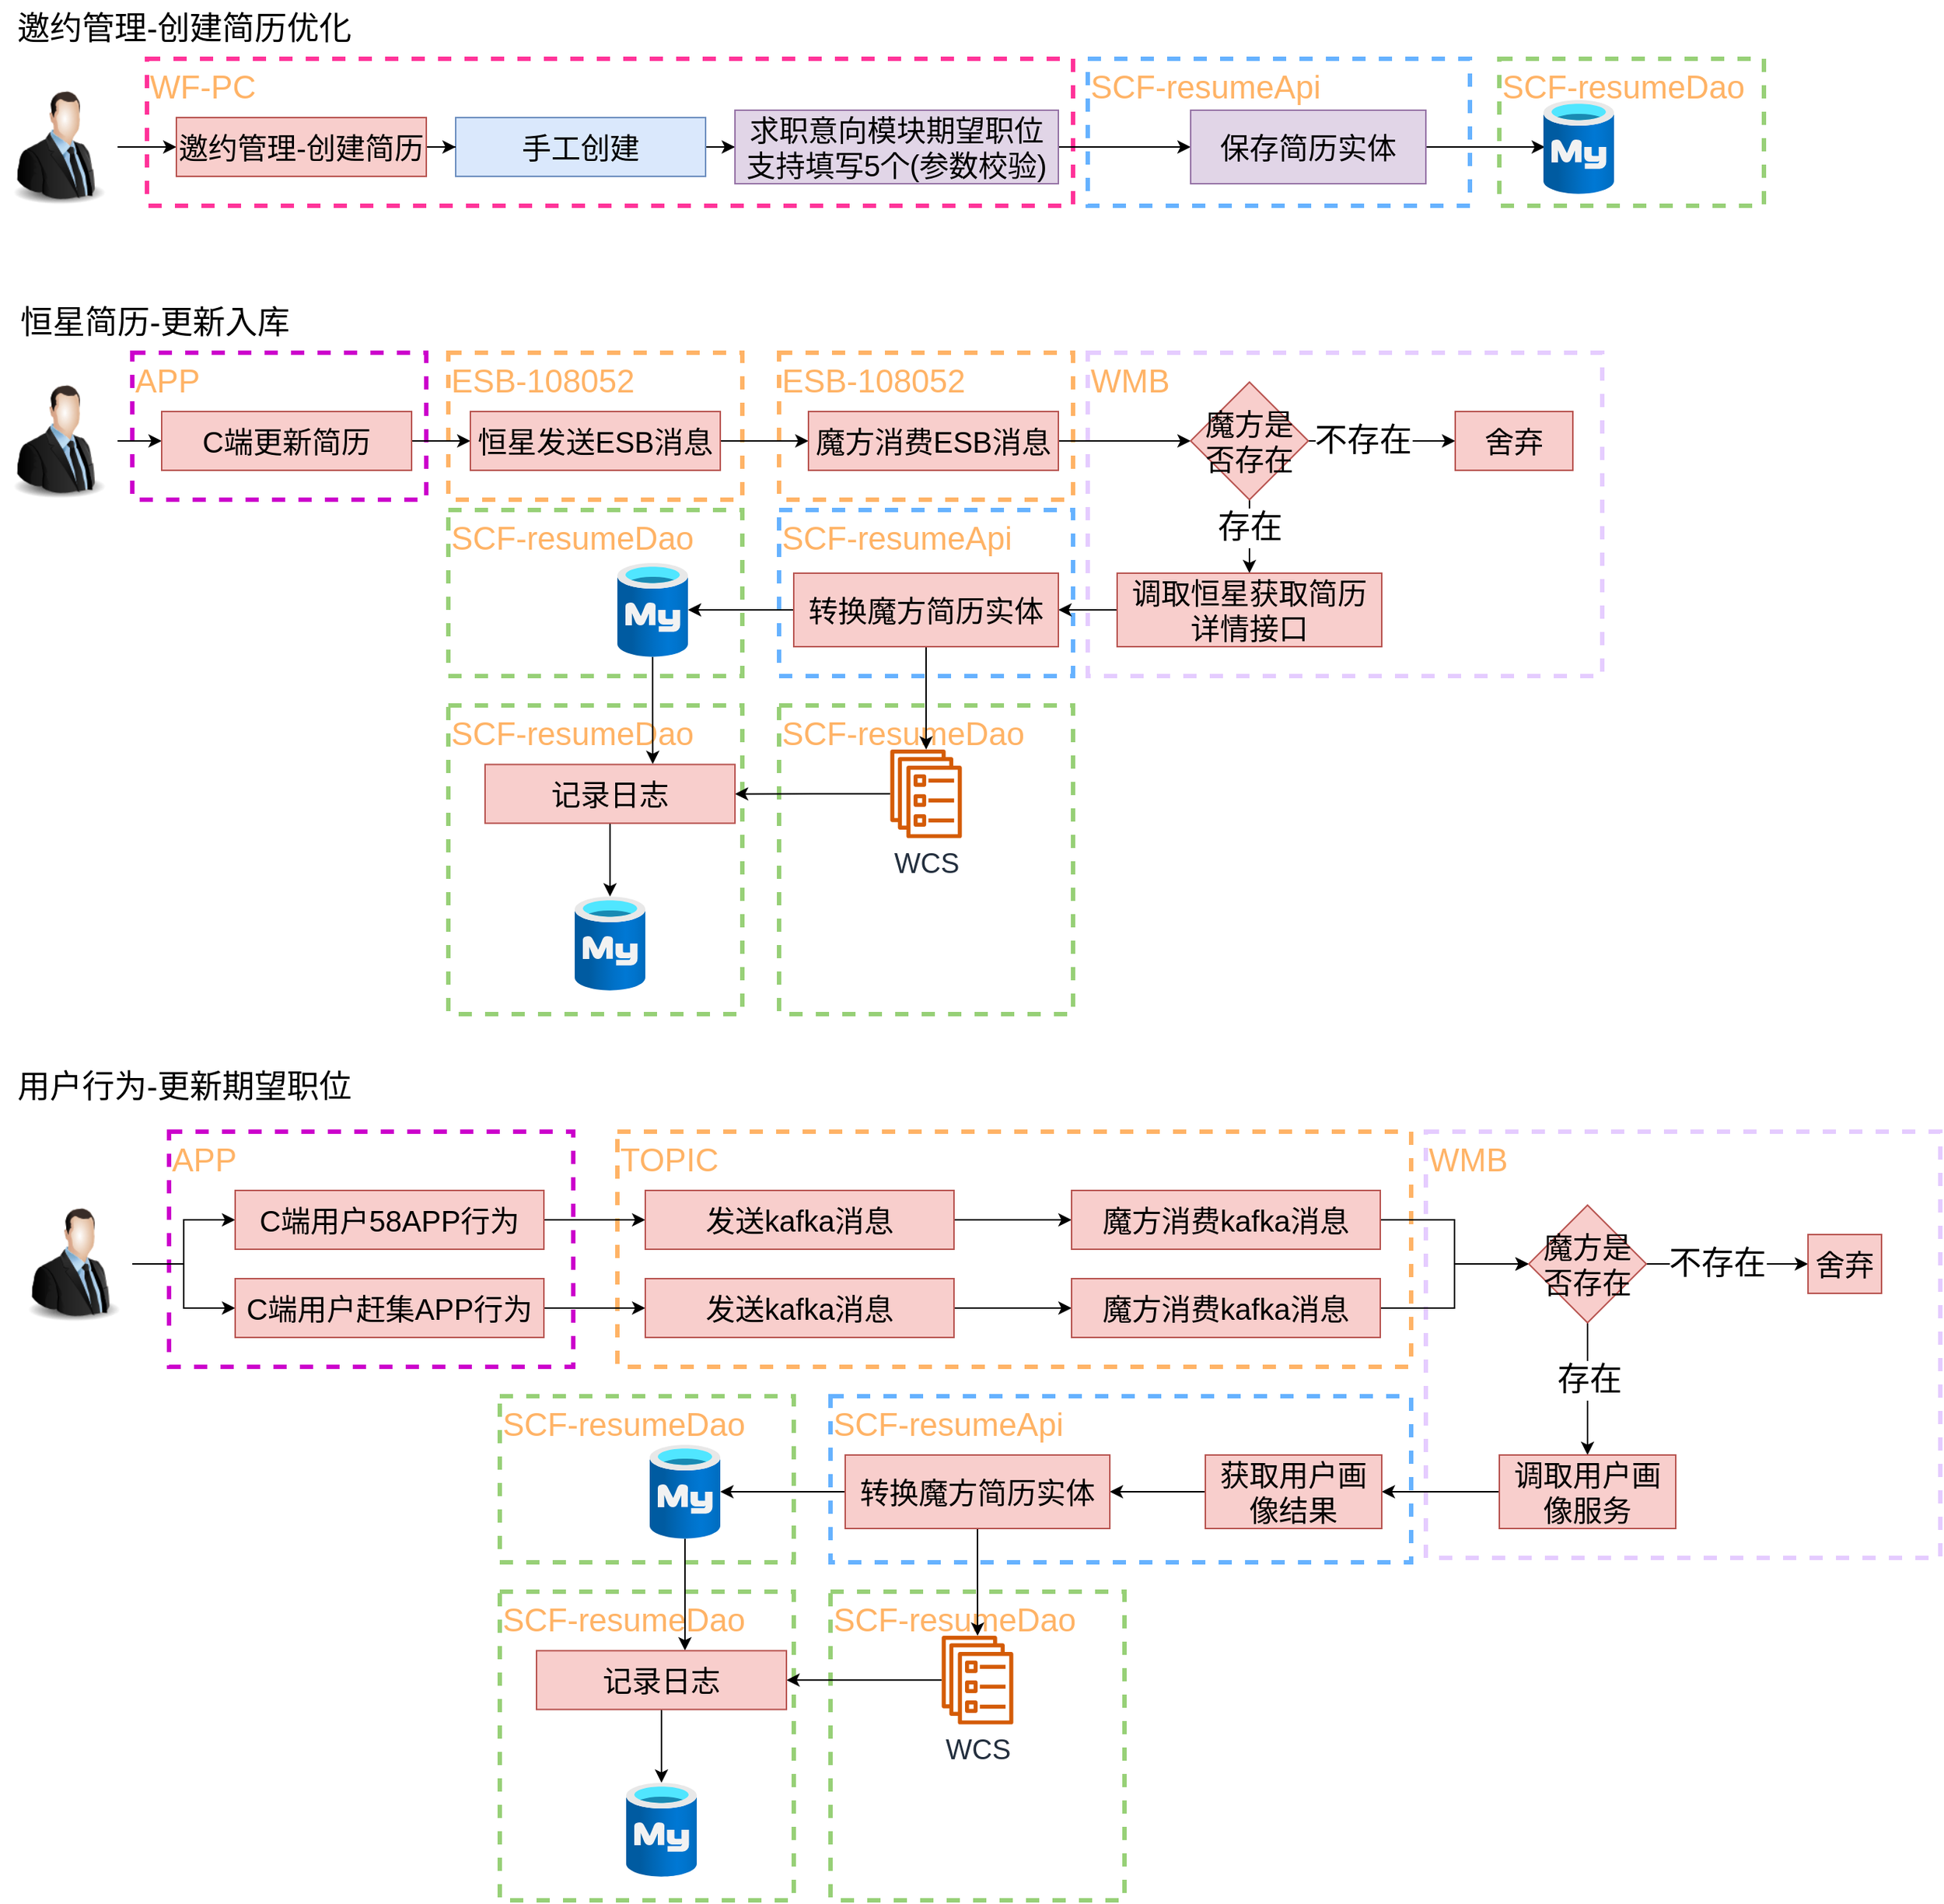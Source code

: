 <mxfile version="20.5.3" type="github">
  <diagram id="9VdMS6EmZsyXKviYvaVq" name="第 1 页">
    <mxGraphModel dx="2226" dy="1594" grid="1" gridSize="10" guides="1" tooltips="1" connect="1" arrows="1" fold="1" page="0" pageScale="1" pageWidth="827" pageHeight="1169" math="0" shadow="0">
      <root>
        <mxCell id="0" />
        <mxCell id="1" parent="0" />
        <mxCell id="s2QFNlOFIXtIQs9YiOlL-131" value="TOPIC" style="rounded=0;whiteSpace=wrap;html=1;dashed=1;strokeColor=#FFB366;align=left;verticalAlign=top;fontSize=22;fontColor=#FFB366;strokeWidth=3;" vertex="1" parent="1">
          <mxGeometry x="-300" y="90" width="540" height="160" as="geometry" />
        </mxCell>
        <mxCell id="s2QFNlOFIXtIQs9YiOlL-130" value="APP" style="rounded=0;whiteSpace=wrap;html=1;dashed=1;strokeColor=#CC00CC;align=left;verticalAlign=top;fontSize=22;fontColor=#FFB366;strokeWidth=3;" vertex="1" parent="1">
          <mxGeometry x="-605" y="90" width="275" height="160" as="geometry" />
        </mxCell>
        <mxCell id="s2QFNlOFIXtIQs9YiOlL-129" value="WMB" style="rounded=0;whiteSpace=wrap;html=1;dashed=1;strokeColor=#E5CCFF;align=left;verticalAlign=top;fontSize=22;fontColor=#FFB366;strokeWidth=3;" vertex="1" parent="1">
          <mxGeometry x="250" y="90" width="350" height="290" as="geometry" />
        </mxCell>
        <mxCell id="s2QFNlOFIXtIQs9YiOlL-128" value="SCF-resumeApi" style="rounded=0;whiteSpace=wrap;html=1;dashed=1;strokeColor=#66B2FF;align=left;verticalAlign=top;fontSize=22;fontColor=#FFB366;strokeWidth=3;" vertex="1" parent="1">
          <mxGeometry x="-155" y="270" width="395" height="113" as="geometry" />
        </mxCell>
        <mxCell id="s2QFNlOFIXtIQs9YiOlL-74" value="SCF-resumeDao" style="rounded=0;whiteSpace=wrap;html=1;dashed=1;strokeColor=#97D077;align=left;verticalAlign=top;fontSize=22;fontColor=#FFB366;strokeWidth=3;" vertex="1" parent="1">
          <mxGeometry x="-415" y="-200" width="200" height="210" as="geometry" />
        </mxCell>
        <mxCell id="s2QFNlOFIXtIQs9YiOlL-65" value="SCF-resumeDao" style="rounded=0;whiteSpace=wrap;html=1;dashed=1;strokeColor=#97D077;align=left;verticalAlign=top;fontSize=22;fontColor=#FFB366;strokeWidth=3;" vertex="1" parent="1">
          <mxGeometry x="-190" y="-200" width="200" height="210" as="geometry" />
        </mxCell>
        <mxCell id="s2QFNlOFIXtIQs9YiOlL-64" value="SCF-resumeDao" style="rounded=0;whiteSpace=wrap;html=1;dashed=1;strokeColor=#97D077;align=left;verticalAlign=top;fontSize=22;fontColor=#FFB366;strokeWidth=3;" vertex="1" parent="1">
          <mxGeometry x="-415" y="-333" width="200" height="113" as="geometry" />
        </mxCell>
        <mxCell id="s2QFNlOFIXtIQs9YiOlL-63" value="SCF-resumeApi" style="rounded=0;whiteSpace=wrap;html=1;dashed=1;strokeColor=#66B2FF;align=left;verticalAlign=top;fontSize=22;fontColor=#FFB366;strokeWidth=3;" vertex="1" parent="1">
          <mxGeometry x="-190" y="-333" width="200" height="113" as="geometry" />
        </mxCell>
        <mxCell id="s2QFNlOFIXtIQs9YiOlL-56" value="WMB" style="rounded=0;whiteSpace=wrap;html=1;dashed=1;strokeColor=#E5CCFF;align=left;verticalAlign=top;fontSize=22;fontColor=#FFB366;strokeWidth=3;" vertex="1" parent="1">
          <mxGeometry x="20" y="-440" width="350" height="220" as="geometry" />
        </mxCell>
        <mxCell id="s2QFNlOFIXtIQs9YiOlL-43" value="ESB-108052" style="rounded=0;whiteSpace=wrap;html=1;dashed=1;strokeColor=#FFB366;align=left;verticalAlign=top;fontSize=22;fontColor=#FFB366;strokeWidth=3;" vertex="1" parent="1">
          <mxGeometry x="-190" y="-440" width="200" height="100" as="geometry" />
        </mxCell>
        <mxCell id="s2QFNlOFIXtIQs9YiOlL-40" value="ESB-108052" style="rounded=0;whiteSpace=wrap;html=1;dashed=1;strokeColor=#FFB366;align=left;verticalAlign=top;fontSize=22;fontColor=#FFB366;strokeWidth=3;" vertex="1" parent="1">
          <mxGeometry x="-415" y="-440" width="200" height="100" as="geometry" />
        </mxCell>
        <mxCell id="s2QFNlOFIXtIQs9YiOlL-39" value="APP" style="rounded=0;whiteSpace=wrap;html=1;dashed=1;strokeColor=#CC00CC;align=left;verticalAlign=top;fontSize=22;fontColor=#FFB366;strokeWidth=3;" vertex="1" parent="1">
          <mxGeometry x="-630" y="-440" width="200" height="100" as="geometry" />
        </mxCell>
        <mxCell id="s2QFNlOFIXtIQs9YiOlL-30" value="SCF-resumeDao" style="rounded=0;whiteSpace=wrap;html=1;dashed=1;strokeColor=#97D077;align=left;verticalAlign=top;fontSize=22;fontColor=#FFB366;strokeWidth=3;" vertex="1" parent="1">
          <mxGeometry x="300" y="-640" width="180" height="100" as="geometry" />
        </mxCell>
        <mxCell id="s2QFNlOFIXtIQs9YiOlL-29" value="SCF-resumeApi" style="rounded=0;whiteSpace=wrap;html=1;dashed=1;strokeColor=#66B2FF;align=left;verticalAlign=top;fontSize=22;fontColor=#FFB366;strokeWidth=3;" vertex="1" parent="1">
          <mxGeometry x="20" y="-640" width="260" height="100" as="geometry" />
        </mxCell>
        <mxCell id="s2QFNlOFIXtIQs9YiOlL-21" value="WF-PC" style="rounded=0;whiteSpace=wrap;html=1;dashed=1;strokeColor=#FF3399;align=left;verticalAlign=top;fontSize=22;fontColor=#FFB366;strokeWidth=3;" vertex="1" parent="1">
          <mxGeometry x="-620" y="-640" width="630" height="100" as="geometry" />
        </mxCell>
        <mxCell id="s2QFNlOFIXtIQs9YiOlL-4" style="edgeStyle=orthogonalEdgeStyle;rounded=0;orthogonalLoop=1;jettySize=auto;html=1;fontSize=20;" edge="1" parent="1" source="s2QFNlOFIXtIQs9YiOlL-5" target="s2QFNlOFIXtIQs9YiOlL-9">
          <mxGeometry relative="1" as="geometry" />
        </mxCell>
        <mxCell id="s2QFNlOFIXtIQs9YiOlL-5" value="手工创建" style="rounded=0;whiteSpace=wrap;html=1;fontSize=20;fillColor=#dae8fc;strokeColor=#6c8ebf;" vertex="1" parent="1">
          <mxGeometry x="-410" y="-600" width="170" height="40" as="geometry" />
        </mxCell>
        <mxCell id="s2QFNlOFIXtIQs9YiOlL-24" value="" style="edgeStyle=orthogonalEdgeStyle;rounded=0;orthogonalLoop=1;jettySize=auto;html=1;fontSize=22;fontColor=#FFB366;" edge="1" parent="1" source="s2QFNlOFIXtIQs9YiOlL-9" target="s2QFNlOFIXtIQs9YiOlL-23">
          <mxGeometry relative="1" as="geometry" />
        </mxCell>
        <mxCell id="s2QFNlOFIXtIQs9YiOlL-9" value="求职意向模块期望职位支持填写5个(参数校验)" style="rounded=0;whiteSpace=wrap;html=1;fontSize=20;fillColor=#e1d5e7;strokeColor=#9673a6;" vertex="1" parent="1">
          <mxGeometry x="-220" y="-605" width="220" height="50" as="geometry" />
        </mxCell>
        <mxCell id="s2QFNlOFIXtIQs9YiOlL-10" style="edgeStyle=orthogonalEdgeStyle;rounded=0;orthogonalLoop=1;jettySize=auto;html=1;entryX=0;entryY=0.5;entryDx=0;entryDy=0;fontSize=20;" edge="1" parent="1" source="s2QFNlOFIXtIQs9YiOlL-12" target="s2QFNlOFIXtIQs9YiOlL-14">
          <mxGeometry relative="1" as="geometry" />
        </mxCell>
        <mxCell id="s2QFNlOFIXtIQs9YiOlL-12" value="" style="image;html=1;image=img/lib/clip_art/people/Suit_Man_128x128.png;fontSize=20;" vertex="1" parent="1">
          <mxGeometry x="-720" y="-620" width="80" height="80" as="geometry" />
        </mxCell>
        <mxCell id="s2QFNlOFIXtIQs9YiOlL-13" style="edgeStyle=orthogonalEdgeStyle;rounded=0;orthogonalLoop=1;jettySize=auto;html=1;entryX=0;entryY=0.5;entryDx=0;entryDy=0;fontSize=20;" edge="1" parent="1" source="s2QFNlOFIXtIQs9YiOlL-14" target="s2QFNlOFIXtIQs9YiOlL-5">
          <mxGeometry relative="1" as="geometry" />
        </mxCell>
        <mxCell id="s2QFNlOFIXtIQs9YiOlL-14" value="邀约管理-创建简历" style="rounded=0;whiteSpace=wrap;html=1;fontSize=20;fillColor=#f8cecc;strokeColor=#b85450;" vertex="1" parent="1">
          <mxGeometry x="-600" y="-600" width="170" height="40" as="geometry" />
        </mxCell>
        <mxCell id="s2QFNlOFIXtIQs9YiOlL-28" style="edgeStyle=orthogonalEdgeStyle;rounded=0;orthogonalLoop=1;jettySize=auto;html=1;entryX=0.021;entryY=0.5;entryDx=0;entryDy=0;entryPerimeter=0;fontSize=22;fontColor=#FFB366;" edge="1" parent="1" source="s2QFNlOFIXtIQs9YiOlL-23" target="s2QFNlOFIXtIQs9YiOlL-27">
          <mxGeometry relative="1" as="geometry" />
        </mxCell>
        <mxCell id="s2QFNlOFIXtIQs9YiOlL-23" value="保存简历实体" style="rounded=0;whiteSpace=wrap;html=1;fontSize=20;fillColor=#e1d5e7;strokeColor=#9673a6;" vertex="1" parent="1">
          <mxGeometry x="90" y="-605" width="160" height="50" as="geometry" />
        </mxCell>
        <mxCell id="s2QFNlOFIXtIQs9YiOlL-27" value="" style="aspect=fixed;html=1;points=[];align=center;image;fontSize=12;image=img/lib/azure2/databases/Azure_Database_MySQL_Server.svg;dashed=1;strokeColor=#FFB366;fontColor=#FFB366;" vertex="1" parent="1">
          <mxGeometry x="330" y="-612" width="48" height="64" as="geometry" />
        </mxCell>
        <mxCell id="s2QFNlOFIXtIQs9YiOlL-31" value="&lt;font color=&quot;#000000&quot;&gt;邀约管理-创建简历优化&lt;/font&gt;" style="text;html=1;align=center;verticalAlign=middle;resizable=0;points=[];autosize=1;strokeColor=none;fillColor=none;fontSize=22;fontColor=#FFB366;" vertex="1" parent="1">
          <mxGeometry x="-720" y="-680" width="250" height="40" as="geometry" />
        </mxCell>
        <mxCell id="s2QFNlOFIXtIQs9YiOlL-32" value="&lt;font color=&quot;#000000&quot;&gt;恒星简历-更新入库&lt;/font&gt;" style="text;html=1;align=center;verticalAlign=middle;resizable=0;points=[];autosize=1;strokeColor=none;fillColor=none;fontSize=22;fontColor=#FFB366;" vertex="1" parent="1">
          <mxGeometry x="-720" y="-480" width="210" height="40" as="geometry" />
        </mxCell>
        <mxCell id="s2QFNlOFIXtIQs9YiOlL-35" style="edgeStyle=orthogonalEdgeStyle;rounded=0;orthogonalLoop=1;jettySize=auto;html=1;entryX=0;entryY=0.5;entryDx=0;entryDy=0;fontSize=22;fontColor=#000000;" edge="1" parent="1" source="s2QFNlOFIXtIQs9YiOlL-33" target="s2QFNlOFIXtIQs9YiOlL-34">
          <mxGeometry relative="1" as="geometry" />
        </mxCell>
        <mxCell id="s2QFNlOFIXtIQs9YiOlL-33" value="" style="image;html=1;image=img/lib/clip_art/people/Suit_Man_128x128.png;fontSize=20;" vertex="1" parent="1">
          <mxGeometry x="-720" y="-420" width="80" height="80" as="geometry" />
        </mxCell>
        <mxCell id="s2QFNlOFIXtIQs9YiOlL-38" value="" style="edgeStyle=orthogonalEdgeStyle;rounded=0;orthogonalLoop=1;jettySize=auto;html=1;fontSize=22;fontColor=#000000;" edge="1" parent="1" source="s2QFNlOFIXtIQs9YiOlL-34" target="s2QFNlOFIXtIQs9YiOlL-37">
          <mxGeometry relative="1" as="geometry" />
        </mxCell>
        <mxCell id="s2QFNlOFIXtIQs9YiOlL-34" value="C端更新简历" style="rounded=0;whiteSpace=wrap;html=1;fontSize=20;fillColor=#f8cecc;strokeColor=#b85450;" vertex="1" parent="1">
          <mxGeometry x="-610" y="-400" width="170" height="40" as="geometry" />
        </mxCell>
        <mxCell id="s2QFNlOFIXtIQs9YiOlL-42" value="" style="edgeStyle=orthogonalEdgeStyle;rounded=0;orthogonalLoop=1;jettySize=auto;html=1;fontSize=22;fontColor=#000000;" edge="1" parent="1" source="s2QFNlOFIXtIQs9YiOlL-37" target="s2QFNlOFIXtIQs9YiOlL-41">
          <mxGeometry relative="1" as="geometry" />
        </mxCell>
        <mxCell id="s2QFNlOFIXtIQs9YiOlL-37" value="恒星发送ESB消息" style="rounded=0;whiteSpace=wrap;html=1;fontSize=20;fillColor=#f8cecc;strokeColor=#b85450;" vertex="1" parent="1">
          <mxGeometry x="-400" y="-400" width="170" height="40" as="geometry" />
        </mxCell>
        <mxCell id="s2QFNlOFIXtIQs9YiOlL-49" value="" style="edgeStyle=orthogonalEdgeStyle;rounded=0;orthogonalLoop=1;jettySize=auto;html=1;fontSize=22;fontColor=#000000;" edge="1" parent="1" source="s2QFNlOFIXtIQs9YiOlL-41" target="s2QFNlOFIXtIQs9YiOlL-48">
          <mxGeometry relative="1" as="geometry" />
        </mxCell>
        <mxCell id="s2QFNlOFIXtIQs9YiOlL-41" value="魔方消费ESB消息" style="rounded=0;whiteSpace=wrap;html=1;fontSize=20;fillColor=#f8cecc;strokeColor=#b85450;" vertex="1" parent="1">
          <mxGeometry x="-170" y="-400" width="170" height="40" as="geometry" />
        </mxCell>
        <mxCell id="s2QFNlOFIXtIQs9YiOlL-51" value="" style="edgeStyle=orthogonalEdgeStyle;rounded=0;orthogonalLoop=1;jettySize=auto;html=1;fontSize=22;fontColor=#000000;" edge="1" parent="1" source="s2QFNlOFIXtIQs9YiOlL-48" target="s2QFNlOFIXtIQs9YiOlL-50">
          <mxGeometry relative="1" as="geometry" />
        </mxCell>
        <mxCell id="s2QFNlOFIXtIQs9YiOlL-52" value="存在" style="edgeLabel;html=1;align=center;verticalAlign=middle;resizable=0;points=[];fontSize=22;fontColor=#000000;" vertex="1" connectable="0" parent="s2QFNlOFIXtIQs9YiOlL-51">
          <mxGeometry x="-0.267" relative="1" as="geometry">
            <mxPoint as="offset" />
          </mxGeometry>
        </mxCell>
        <mxCell id="s2QFNlOFIXtIQs9YiOlL-54" value="" style="edgeStyle=orthogonalEdgeStyle;rounded=0;orthogonalLoop=1;jettySize=auto;html=1;fontSize=22;fontColor=#000000;" edge="1" parent="1" source="s2QFNlOFIXtIQs9YiOlL-48" target="s2QFNlOFIXtIQs9YiOlL-53">
          <mxGeometry relative="1" as="geometry" />
        </mxCell>
        <mxCell id="s2QFNlOFIXtIQs9YiOlL-55" value="不存在" style="edgeLabel;html=1;align=center;verticalAlign=middle;resizable=0;points=[];fontSize=22;fontColor=#000000;" vertex="1" connectable="0" parent="s2QFNlOFIXtIQs9YiOlL-54">
          <mxGeometry x="-0.267" relative="1" as="geometry">
            <mxPoint as="offset" />
          </mxGeometry>
        </mxCell>
        <mxCell id="s2QFNlOFIXtIQs9YiOlL-48" value="魔方是否存在" style="rhombus;whiteSpace=wrap;html=1;fontSize=20;fillColor=#f8cecc;strokeColor=#b85450;rounded=0;" vertex="1" parent="1">
          <mxGeometry x="90" y="-420" width="80" height="80" as="geometry" />
        </mxCell>
        <mxCell id="s2QFNlOFIXtIQs9YiOlL-58" value="" style="edgeStyle=orthogonalEdgeStyle;rounded=0;orthogonalLoop=1;jettySize=auto;html=1;fontSize=22;fontColor=#000000;" edge="1" parent="1" source="s2QFNlOFIXtIQs9YiOlL-50" target="s2QFNlOFIXtIQs9YiOlL-57">
          <mxGeometry relative="1" as="geometry" />
        </mxCell>
        <mxCell id="s2QFNlOFIXtIQs9YiOlL-50" value="调取恒星获取简历详情接口" style="whiteSpace=wrap;html=1;fontSize=20;fillColor=#f8cecc;strokeColor=#b85450;rounded=0;" vertex="1" parent="1">
          <mxGeometry x="40" y="-290" width="180" height="50" as="geometry" />
        </mxCell>
        <mxCell id="s2QFNlOFIXtIQs9YiOlL-53" value="舍弃" style="whiteSpace=wrap;html=1;fontSize=20;fillColor=#f8cecc;strokeColor=#b85450;rounded=0;" vertex="1" parent="1">
          <mxGeometry x="270" y="-400" width="80" height="40" as="geometry" />
        </mxCell>
        <mxCell id="s2QFNlOFIXtIQs9YiOlL-60" style="edgeStyle=orthogonalEdgeStyle;rounded=0;orthogonalLoop=1;jettySize=auto;html=1;fontSize=22;fontColor=#000000;" edge="1" parent="1" source="s2QFNlOFIXtIQs9YiOlL-57" target="s2QFNlOFIXtIQs9YiOlL-59">
          <mxGeometry relative="1" as="geometry" />
        </mxCell>
        <mxCell id="s2QFNlOFIXtIQs9YiOlL-62" style="edgeStyle=orthogonalEdgeStyle;rounded=0;orthogonalLoop=1;jettySize=auto;html=1;fontSize=22;fontColor=#000000;" edge="1" parent="1" source="s2QFNlOFIXtIQs9YiOlL-57" target="s2QFNlOFIXtIQs9YiOlL-61">
          <mxGeometry relative="1" as="geometry" />
        </mxCell>
        <mxCell id="s2QFNlOFIXtIQs9YiOlL-57" value="转换魔方简历实体" style="whiteSpace=wrap;html=1;fontSize=20;fillColor=#f8cecc;strokeColor=#b85450;rounded=0;" vertex="1" parent="1">
          <mxGeometry x="-180" y="-290" width="180" height="50" as="geometry" />
        </mxCell>
        <mxCell id="s2QFNlOFIXtIQs9YiOlL-72" style="edgeStyle=orthogonalEdgeStyle;rounded=0;orthogonalLoop=1;jettySize=auto;html=1;entryX=0.671;entryY=-0.008;entryDx=0;entryDy=0;entryPerimeter=0;fontSize=22;fontColor=#000000;" edge="1" parent="1" source="s2QFNlOFIXtIQs9YiOlL-59" target="s2QFNlOFIXtIQs9YiOlL-71">
          <mxGeometry relative="1" as="geometry" />
        </mxCell>
        <mxCell id="s2QFNlOFIXtIQs9YiOlL-59" value="" style="aspect=fixed;html=1;points=[];align=center;image;fontSize=12;image=img/lib/azure2/databases/Azure_Database_MySQL_Server.svg;dashed=1;strokeColor=#FFB366;fontColor=#000000;" vertex="1" parent="1">
          <mxGeometry x="-300" y="-297" width="48" height="64" as="geometry" />
        </mxCell>
        <mxCell id="s2QFNlOFIXtIQs9YiOlL-73" style="edgeStyle=orthogonalEdgeStyle;rounded=0;orthogonalLoop=1;jettySize=auto;html=1;fontSize=22;fontColor=#000000;" edge="1" parent="1" source="s2QFNlOFIXtIQs9YiOlL-61" target="s2QFNlOFIXtIQs9YiOlL-71">
          <mxGeometry relative="1" as="geometry" />
        </mxCell>
        <mxCell id="s2QFNlOFIXtIQs9YiOlL-61" value="&lt;span style=&quot;font-size: 19px;&quot;&gt;WCS&lt;/span&gt;" style="sketch=0;outlineConnect=0;fontColor=#232F3E;gradientColor=none;fillColor=#D45B07;strokeColor=none;dashed=0;verticalLabelPosition=bottom;verticalAlign=top;align=center;html=1;fontSize=12;fontStyle=0;aspect=fixed;pointerEvents=1;shape=mxgraph.aws4.ecs_service;" vertex="1" parent="1">
          <mxGeometry x="-114.5" y="-170.0" width="49" height="60.31" as="geometry" />
        </mxCell>
        <mxCell id="s2QFNlOFIXtIQs9YiOlL-76" style="edgeStyle=orthogonalEdgeStyle;rounded=0;orthogonalLoop=1;jettySize=auto;html=1;fontSize=22;fontColor=#000000;" edge="1" parent="1" source="s2QFNlOFIXtIQs9YiOlL-71" target="s2QFNlOFIXtIQs9YiOlL-75">
          <mxGeometry relative="1" as="geometry" />
        </mxCell>
        <mxCell id="s2QFNlOFIXtIQs9YiOlL-71" value="记录日志" style="rounded=0;whiteSpace=wrap;html=1;fontSize=20;fillColor=#f8cecc;strokeColor=#b85450;" vertex="1" parent="1">
          <mxGeometry x="-390" y="-159.84" width="170" height="40" as="geometry" />
        </mxCell>
        <mxCell id="s2QFNlOFIXtIQs9YiOlL-75" value="" style="aspect=fixed;html=1;points=[];align=center;image;fontSize=12;image=img/lib/azure2/databases/Azure_Database_MySQL_Server.svg;dashed=1;strokeColor=#FFB366;fontColor=#000000;" vertex="1" parent="1">
          <mxGeometry x="-329" y="-70" width="48" height="64" as="geometry" />
        </mxCell>
        <mxCell id="s2QFNlOFIXtIQs9YiOlL-77" value="&lt;font color=&quot;#000000&quot;&gt;用户行为-更新期望职位&lt;/font&gt;" style="text;html=1;align=center;verticalAlign=middle;resizable=0;points=[];autosize=1;strokeColor=none;fillColor=none;fontSize=22;fontColor=#FFB366;" vertex="1" parent="1">
          <mxGeometry x="-720" y="40" width="250" height="40" as="geometry" />
        </mxCell>
        <mxCell id="s2QFNlOFIXtIQs9YiOlL-80" style="edgeStyle=orthogonalEdgeStyle;rounded=0;orthogonalLoop=1;jettySize=auto;html=1;fontSize=22;fontColor=#000000;" edge="1" parent="1" source="s2QFNlOFIXtIQs9YiOlL-78" target="s2QFNlOFIXtIQs9YiOlL-79">
          <mxGeometry relative="1" as="geometry" />
        </mxCell>
        <mxCell id="s2QFNlOFIXtIQs9YiOlL-85" style="edgeStyle=orthogonalEdgeStyle;rounded=0;orthogonalLoop=1;jettySize=auto;html=1;entryX=0;entryY=0.5;entryDx=0;entryDy=0;fontSize=22;fontColor=#000000;" edge="1" parent="1" source="s2QFNlOFIXtIQs9YiOlL-78" target="s2QFNlOFIXtIQs9YiOlL-84">
          <mxGeometry relative="1" as="geometry" />
        </mxCell>
        <mxCell id="s2QFNlOFIXtIQs9YiOlL-78" value="" style="image;html=1;image=img/lib/clip_art/people/Suit_Man_128x128.png;fontSize=20;" vertex="1" parent="1">
          <mxGeometry x="-710" y="140" width="80" height="80" as="geometry" />
        </mxCell>
        <mxCell id="s2QFNlOFIXtIQs9YiOlL-87" value="" style="edgeStyle=orthogonalEdgeStyle;rounded=0;orthogonalLoop=1;jettySize=auto;html=1;fontSize=22;fontColor=#000000;" edge="1" parent="1" source="s2QFNlOFIXtIQs9YiOlL-79" target="s2QFNlOFIXtIQs9YiOlL-86">
          <mxGeometry relative="1" as="geometry" />
        </mxCell>
        <mxCell id="s2QFNlOFIXtIQs9YiOlL-79" value="C端用户58APP行为" style="rounded=0;whiteSpace=wrap;html=1;fontSize=20;fillColor=#f8cecc;strokeColor=#b85450;" vertex="1" parent="1">
          <mxGeometry x="-560" y="130" width="210" height="40" as="geometry" />
        </mxCell>
        <mxCell id="s2QFNlOFIXtIQs9YiOlL-90" style="edgeStyle=orthogonalEdgeStyle;rounded=0;orthogonalLoop=1;jettySize=auto;html=1;entryX=0;entryY=0.5;entryDx=0;entryDy=0;fontSize=22;fontColor=#000000;" edge="1" parent="1" source="s2QFNlOFIXtIQs9YiOlL-84" target="s2QFNlOFIXtIQs9YiOlL-89">
          <mxGeometry relative="1" as="geometry" />
        </mxCell>
        <mxCell id="s2QFNlOFIXtIQs9YiOlL-84" value="C端用户赶集APP行为" style="rounded=0;whiteSpace=wrap;html=1;fontSize=20;fillColor=#f8cecc;strokeColor=#b85450;" vertex="1" parent="1">
          <mxGeometry x="-560" y="190" width="210" height="40" as="geometry" />
        </mxCell>
        <mxCell id="s2QFNlOFIXtIQs9YiOlL-92" value="" style="edgeStyle=orthogonalEdgeStyle;rounded=0;orthogonalLoop=1;jettySize=auto;html=1;fontSize=22;fontColor=#000000;" edge="1" parent="1" source="s2QFNlOFIXtIQs9YiOlL-86" target="s2QFNlOFIXtIQs9YiOlL-91">
          <mxGeometry relative="1" as="geometry" />
        </mxCell>
        <mxCell id="s2QFNlOFIXtIQs9YiOlL-86" value="发送kafka消息" style="rounded=0;whiteSpace=wrap;html=1;fontSize=20;fillColor=#f8cecc;strokeColor=#b85450;" vertex="1" parent="1">
          <mxGeometry x="-281" y="130" width="210" height="40" as="geometry" />
        </mxCell>
        <mxCell id="s2QFNlOFIXtIQs9YiOlL-94" value="" style="edgeStyle=orthogonalEdgeStyle;rounded=0;orthogonalLoop=1;jettySize=auto;html=1;fontSize=22;fontColor=#000000;" edge="1" parent="1" source="s2QFNlOFIXtIQs9YiOlL-89" target="s2QFNlOFIXtIQs9YiOlL-93">
          <mxGeometry relative="1" as="geometry" />
        </mxCell>
        <mxCell id="s2QFNlOFIXtIQs9YiOlL-89" value="发送kafka消息" style="rounded=0;whiteSpace=wrap;html=1;fontSize=20;fillColor=#f8cecc;strokeColor=#b85450;" vertex="1" parent="1">
          <mxGeometry x="-281" y="190" width="210" height="40" as="geometry" />
        </mxCell>
        <mxCell id="s2QFNlOFIXtIQs9YiOlL-99" style="edgeStyle=orthogonalEdgeStyle;rounded=0;orthogonalLoop=1;jettySize=auto;html=1;entryX=0;entryY=0.5;entryDx=0;entryDy=0;fontSize=22;fontColor=#000000;" edge="1" parent="1" source="s2QFNlOFIXtIQs9YiOlL-91" target="s2QFNlOFIXtIQs9YiOlL-98">
          <mxGeometry relative="1" as="geometry" />
        </mxCell>
        <mxCell id="s2QFNlOFIXtIQs9YiOlL-91" value="魔方消费kafka消息" style="rounded=0;whiteSpace=wrap;html=1;fontSize=20;fillColor=#f8cecc;strokeColor=#b85450;" vertex="1" parent="1">
          <mxGeometry x="9" y="130" width="210" height="40" as="geometry" />
        </mxCell>
        <mxCell id="s2QFNlOFIXtIQs9YiOlL-100" style="edgeStyle=orthogonalEdgeStyle;rounded=0;orthogonalLoop=1;jettySize=auto;html=1;entryX=0;entryY=0.5;entryDx=0;entryDy=0;fontSize=22;fontColor=#000000;" edge="1" parent="1" source="s2QFNlOFIXtIQs9YiOlL-93" target="s2QFNlOFIXtIQs9YiOlL-98">
          <mxGeometry relative="1" as="geometry" />
        </mxCell>
        <mxCell id="s2QFNlOFIXtIQs9YiOlL-93" value="魔方消费kafka消息" style="rounded=0;whiteSpace=wrap;html=1;fontSize=20;fillColor=#f8cecc;strokeColor=#b85450;" vertex="1" parent="1">
          <mxGeometry x="9" y="190" width="210" height="40" as="geometry" />
        </mxCell>
        <mxCell id="s2QFNlOFIXtIQs9YiOlL-102" value="" style="edgeStyle=orthogonalEdgeStyle;rounded=0;orthogonalLoop=1;jettySize=auto;html=1;fontSize=22;fontColor=#000000;" edge="1" parent="1" source="s2QFNlOFIXtIQs9YiOlL-98" target="s2QFNlOFIXtIQs9YiOlL-101">
          <mxGeometry relative="1" as="geometry" />
        </mxCell>
        <mxCell id="s2QFNlOFIXtIQs9YiOlL-103" value="不存在" style="edgeLabel;html=1;align=center;verticalAlign=middle;resizable=0;points=[];fontSize=22;fontColor=#000000;" vertex="1" connectable="0" parent="s2QFNlOFIXtIQs9YiOlL-102">
          <mxGeometry x="-0.133" relative="1" as="geometry">
            <mxPoint as="offset" />
          </mxGeometry>
        </mxCell>
        <mxCell id="s2QFNlOFIXtIQs9YiOlL-105" value="" style="edgeStyle=orthogonalEdgeStyle;rounded=0;orthogonalLoop=1;jettySize=auto;html=1;fontSize=22;fontColor=#000000;" edge="1" parent="1" source="s2QFNlOFIXtIQs9YiOlL-98" target="s2QFNlOFIXtIQs9YiOlL-104">
          <mxGeometry relative="1" as="geometry" />
        </mxCell>
        <mxCell id="s2QFNlOFIXtIQs9YiOlL-106" value="存在" style="edgeLabel;html=1;align=center;verticalAlign=middle;resizable=0;points=[];fontSize=22;fontColor=#000000;" vertex="1" connectable="0" parent="s2QFNlOFIXtIQs9YiOlL-105">
          <mxGeometry x="-0.133" y="1" relative="1" as="geometry">
            <mxPoint as="offset" />
          </mxGeometry>
        </mxCell>
        <mxCell id="s2QFNlOFIXtIQs9YiOlL-98" value="魔方是否存在" style="rhombus;whiteSpace=wrap;html=1;fontSize=20;fillColor=#f8cecc;strokeColor=#b85450;rounded=0;strokeWidth=1;fontColor=#000000;" vertex="1" parent="1">
          <mxGeometry x="320" y="140" width="80" height="80" as="geometry" />
        </mxCell>
        <mxCell id="s2QFNlOFIXtIQs9YiOlL-101" value="舍弃" style="whiteSpace=wrap;html=1;fontSize=20;fillColor=#f8cecc;strokeColor=#b85450;fontColor=#000000;rounded=0;strokeWidth=1;" vertex="1" parent="1">
          <mxGeometry x="510" y="160" width="50" height="40" as="geometry" />
        </mxCell>
        <mxCell id="s2QFNlOFIXtIQs9YiOlL-108" value="" style="edgeStyle=orthogonalEdgeStyle;rounded=0;orthogonalLoop=1;jettySize=auto;html=1;fontSize=22;fontColor=#000000;" edge="1" parent="1" source="s2QFNlOFIXtIQs9YiOlL-104" target="s2QFNlOFIXtIQs9YiOlL-107">
          <mxGeometry relative="1" as="geometry" />
        </mxCell>
        <mxCell id="s2QFNlOFIXtIQs9YiOlL-104" value="调取用户画像服务" style="whiteSpace=wrap;html=1;fontSize=20;fillColor=#f8cecc;strokeColor=#b85450;fontColor=#000000;rounded=0;strokeWidth=1;" vertex="1" parent="1">
          <mxGeometry x="300" y="310" width="120" height="50" as="geometry" />
        </mxCell>
        <mxCell id="s2QFNlOFIXtIQs9YiOlL-119" style="edgeStyle=orthogonalEdgeStyle;rounded=0;orthogonalLoop=1;jettySize=auto;html=1;entryX=1;entryY=0.5;entryDx=0;entryDy=0;fontSize=22;fontColor=#000000;" edge="1" parent="1" source="s2QFNlOFIXtIQs9YiOlL-107" target="s2QFNlOFIXtIQs9YiOlL-114">
          <mxGeometry relative="1" as="geometry" />
        </mxCell>
        <mxCell id="s2QFNlOFIXtIQs9YiOlL-107" value="获取用户画像结果" style="whiteSpace=wrap;html=1;fontSize=20;fillColor=#f8cecc;strokeColor=#b85450;fontColor=#000000;rounded=0;strokeWidth=1;" vertex="1" parent="1">
          <mxGeometry x="100" y="310" width="120" height="50" as="geometry" />
        </mxCell>
        <mxCell id="s2QFNlOFIXtIQs9YiOlL-111" value="SCF-resumeDao" style="rounded=0;whiteSpace=wrap;html=1;dashed=1;strokeColor=#97D077;align=left;verticalAlign=top;fontSize=22;fontColor=#FFB366;strokeWidth=3;" vertex="1" parent="1">
          <mxGeometry x="-380" y="403" width="200" height="210" as="geometry" />
        </mxCell>
        <mxCell id="s2QFNlOFIXtIQs9YiOlL-112" value="SCF-resumeDao" style="rounded=0;whiteSpace=wrap;html=1;dashed=1;strokeColor=#97D077;align=left;verticalAlign=top;fontSize=22;fontColor=#FFB366;strokeWidth=3;" vertex="1" parent="1">
          <mxGeometry x="-155" y="403" width="200" height="210" as="geometry" />
        </mxCell>
        <mxCell id="s2QFNlOFIXtIQs9YiOlL-113" value="SCF-resumeDao" style="rounded=0;whiteSpace=wrap;html=1;dashed=1;strokeColor=#97D077;align=left;verticalAlign=top;fontSize=22;fontColor=#FFB366;strokeWidth=3;" vertex="1" parent="1">
          <mxGeometry x="-380" y="270" width="200" height="113" as="geometry" />
        </mxCell>
        <mxCell id="s2QFNlOFIXtIQs9YiOlL-121" style="edgeStyle=orthogonalEdgeStyle;rounded=0;orthogonalLoop=1;jettySize=auto;html=1;fontSize=22;fontColor=#000000;" edge="1" parent="1" source="s2QFNlOFIXtIQs9YiOlL-114" target="s2QFNlOFIXtIQs9YiOlL-116">
          <mxGeometry relative="1" as="geometry" />
        </mxCell>
        <mxCell id="s2QFNlOFIXtIQs9YiOlL-124" style="edgeStyle=orthogonalEdgeStyle;rounded=0;orthogonalLoop=1;jettySize=auto;html=1;fontSize=22;fontColor=#000000;" edge="1" parent="1" source="s2QFNlOFIXtIQs9YiOlL-114" target="s2QFNlOFIXtIQs9YiOlL-115">
          <mxGeometry relative="1" as="geometry" />
        </mxCell>
        <mxCell id="s2QFNlOFIXtIQs9YiOlL-114" value="转换魔方简历实体" style="whiteSpace=wrap;html=1;fontSize=20;fillColor=#f8cecc;strokeColor=#b85450;rounded=0;" vertex="1" parent="1">
          <mxGeometry x="-145" y="310" width="180" height="50" as="geometry" />
        </mxCell>
        <mxCell id="s2QFNlOFIXtIQs9YiOlL-127" style="edgeStyle=orthogonalEdgeStyle;rounded=0;orthogonalLoop=1;jettySize=auto;html=1;entryX=0.594;entryY=-0.004;entryDx=0;entryDy=0;entryPerimeter=0;fontSize=22;fontColor=#000000;" edge="1" parent="1" source="s2QFNlOFIXtIQs9YiOlL-115" target="s2QFNlOFIXtIQs9YiOlL-117">
          <mxGeometry relative="1" as="geometry" />
        </mxCell>
        <mxCell id="s2QFNlOFIXtIQs9YiOlL-115" value="" style="aspect=fixed;html=1;points=[];align=center;image;fontSize=12;image=img/lib/azure2/databases/Azure_Database_MySQL_Server.svg;dashed=1;strokeColor=#FFB366;fontColor=#000000;" vertex="1" parent="1">
          <mxGeometry x="-278" y="303" width="48" height="64" as="geometry" />
        </mxCell>
        <mxCell id="s2QFNlOFIXtIQs9YiOlL-122" style="edgeStyle=orthogonalEdgeStyle;rounded=0;orthogonalLoop=1;jettySize=auto;html=1;entryX=1;entryY=0.5;entryDx=0;entryDy=0;fontSize=22;fontColor=#000000;" edge="1" parent="1" source="s2QFNlOFIXtIQs9YiOlL-116" target="s2QFNlOFIXtIQs9YiOlL-117">
          <mxGeometry relative="1" as="geometry" />
        </mxCell>
        <mxCell id="s2QFNlOFIXtIQs9YiOlL-116" value="&lt;span style=&quot;font-size: 19px;&quot;&gt;WCS&lt;/span&gt;" style="sketch=0;outlineConnect=0;fontColor=#232F3E;gradientColor=none;fillColor=#D45B07;strokeColor=none;dashed=0;verticalLabelPosition=bottom;verticalAlign=top;align=center;html=1;fontSize=12;fontStyle=0;aspect=fixed;pointerEvents=1;shape=mxgraph.aws4.ecs_service;" vertex="1" parent="1">
          <mxGeometry x="-79.5" y="433.0" width="49" height="60.31" as="geometry" />
        </mxCell>
        <mxCell id="s2QFNlOFIXtIQs9YiOlL-123" style="edgeStyle=orthogonalEdgeStyle;rounded=0;orthogonalLoop=1;jettySize=auto;html=1;fontSize=22;fontColor=#000000;" edge="1" parent="1" source="s2QFNlOFIXtIQs9YiOlL-117" target="s2QFNlOFIXtIQs9YiOlL-118">
          <mxGeometry relative="1" as="geometry" />
        </mxCell>
        <mxCell id="s2QFNlOFIXtIQs9YiOlL-117" value="记录日志" style="rounded=0;whiteSpace=wrap;html=1;fontSize=20;fillColor=#f8cecc;strokeColor=#b85450;" vertex="1" parent="1">
          <mxGeometry x="-355" y="443.16" width="170" height="40" as="geometry" />
        </mxCell>
        <mxCell id="s2QFNlOFIXtIQs9YiOlL-118" value="" style="aspect=fixed;html=1;points=[];align=center;image;fontSize=12;image=img/lib/azure2/databases/Azure_Database_MySQL_Server.svg;dashed=1;strokeColor=#FFB366;fontColor=#000000;" vertex="1" parent="1">
          <mxGeometry x="-294" y="533" width="48" height="64" as="geometry" />
        </mxCell>
      </root>
    </mxGraphModel>
  </diagram>
</mxfile>
